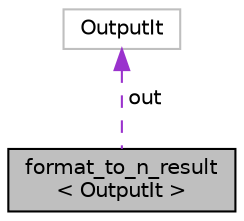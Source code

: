 digraph "format_to_n_result&lt; OutputIt &gt;"
{
  edge [fontname="Helvetica",fontsize="10",labelfontname="Helvetica",labelfontsize="10"];
  node [fontname="Helvetica",fontsize="10",shape=record];
  Node1 [label="format_to_n_result\l\< OutputIt \>",height=0.2,width=0.4,color="black", fillcolor="grey75", style="filled" fontcolor="black"];
  Node2 -> Node1 [dir="back",color="darkorchid3",fontsize="10",style="dashed",label=" out" ,fontname="Helvetica"];
  Node2 [label="OutputIt",height=0.2,width=0.4,color="grey75", fillcolor="white", style="filled"];
}

